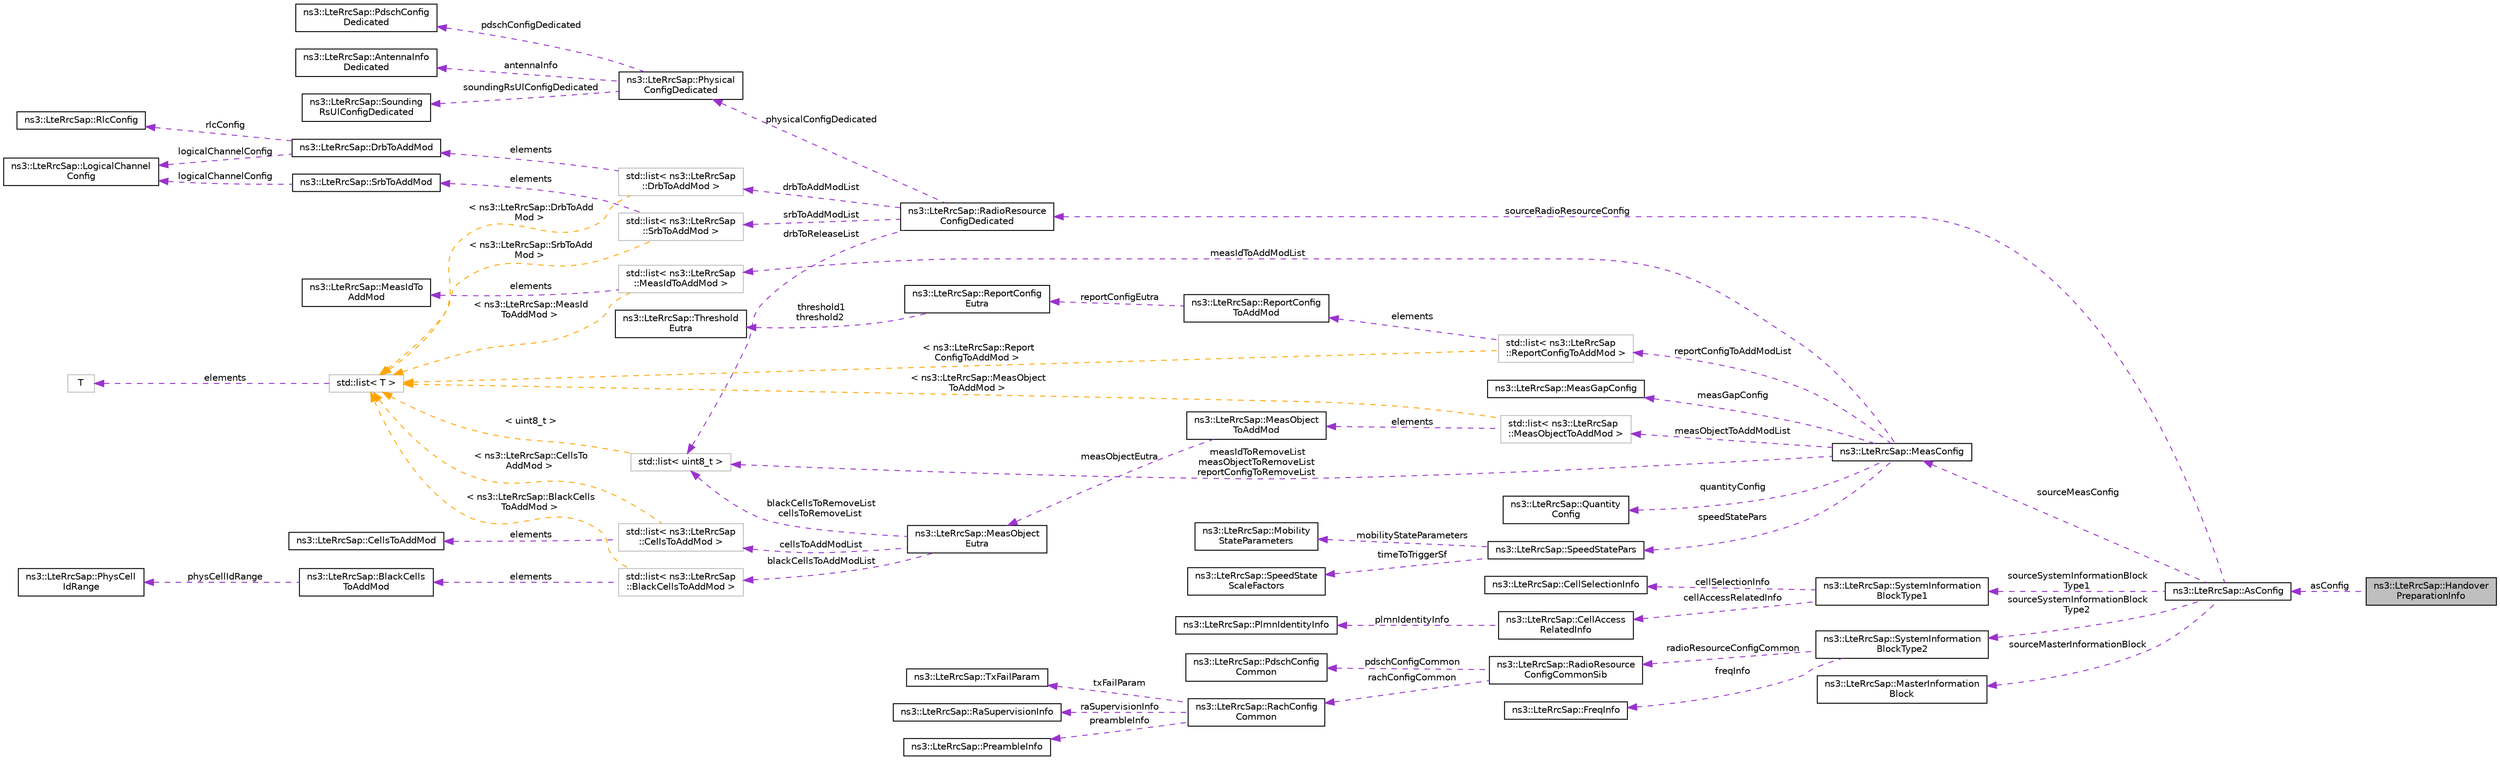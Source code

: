 digraph "ns3::LteRrcSap::HandoverPreparationInfo"
{
 // LATEX_PDF_SIZE
  edge [fontname="Helvetica",fontsize="10",labelfontname="Helvetica",labelfontsize="10"];
  node [fontname="Helvetica",fontsize="10",shape=record];
  rankdir="LR";
  Node1 [label="ns3::LteRrcSap::Handover\lPreparationInfo",height=0.2,width=0.4,color="black", fillcolor="grey75", style="filled", fontcolor="black",tooltip="HandoverPreparationInfo structure."];
  Node2 -> Node1 [dir="back",color="darkorchid3",fontsize="10",style="dashed",label=" asConfig" ,fontname="Helvetica"];
  Node2 [label="ns3::LteRrcSap::AsConfig",height=0.2,width=0.4,color="black", fillcolor="white", style="filled",URL="$structns3_1_1_lte_rrc_sap_1_1_as_config.html",tooltip="AsConfig structure."];
  Node3 -> Node2 [dir="back",color="darkorchid3",fontsize="10",style="dashed",label=" sourceMeasConfig" ,fontname="Helvetica"];
  Node3 [label="ns3::LteRrcSap::MeasConfig",height=0.2,width=0.4,color="black", fillcolor="white", style="filled",URL="$structns3_1_1_lte_rrc_sap_1_1_meas_config.html",tooltip="MeasConfig structure."];
  Node4 -> Node3 [dir="back",color="darkorchid3",fontsize="10",style="dashed",label=" measIdToAddModList" ,fontname="Helvetica"];
  Node4 [label="std::list\< ns3::LteRrcSap\l::MeasIdToAddMod \>",height=0.2,width=0.4,color="grey75", fillcolor="white", style="filled",tooltip=" "];
  Node5 -> Node4 [dir="back",color="darkorchid3",fontsize="10",style="dashed",label=" elements" ,fontname="Helvetica"];
  Node5 [label="ns3::LteRrcSap::MeasIdTo\lAddMod",height=0.2,width=0.4,color="black", fillcolor="white", style="filled",URL="$structns3_1_1_lte_rrc_sap_1_1_meas_id_to_add_mod.html",tooltip="MeasIdToAddMod structure."];
  Node6 -> Node4 [dir="back",color="orange",fontsize="10",style="dashed",label=" \< ns3::LteRrcSap::MeasId\lToAddMod \>" ,fontname="Helvetica"];
  Node6 [label="std::list\< T \>",height=0.2,width=0.4,color="grey75", fillcolor="white", style="filled",tooltip=" "];
  Node7 -> Node6 [dir="back",color="darkorchid3",fontsize="10",style="dashed",label=" elements" ,fontname="Helvetica"];
  Node7 [label="T",height=0.2,width=0.4,color="grey75", fillcolor="white", style="filled",tooltip=" "];
  Node8 -> Node3 [dir="back",color="darkorchid3",fontsize="10",style="dashed",label=" reportConfigToAddModList" ,fontname="Helvetica"];
  Node8 [label="std::list\< ns3::LteRrcSap\l::ReportConfigToAddMod \>",height=0.2,width=0.4,color="grey75", fillcolor="white", style="filled",tooltip=" "];
  Node9 -> Node8 [dir="back",color="darkorchid3",fontsize="10",style="dashed",label=" elements" ,fontname="Helvetica"];
  Node9 [label="ns3::LteRrcSap::ReportConfig\lToAddMod",height=0.2,width=0.4,color="black", fillcolor="white", style="filled",URL="$structns3_1_1_lte_rrc_sap_1_1_report_config_to_add_mod.html",tooltip="ReportConfigToAddMod structure."];
  Node10 -> Node9 [dir="back",color="darkorchid3",fontsize="10",style="dashed",label=" reportConfigEutra" ,fontname="Helvetica"];
  Node10 [label="ns3::LteRrcSap::ReportConfig\lEutra",height=0.2,width=0.4,color="black", fillcolor="white", style="filled",URL="$structns3_1_1_lte_rrc_sap_1_1_report_config_eutra.html",tooltip="Specifies criteria for triggering of an E-UTRA measurement reporting event."];
  Node11 -> Node10 [dir="back",color="darkorchid3",fontsize="10",style="dashed",label=" threshold1\nthreshold2" ,fontname="Helvetica"];
  Node11 [label="ns3::LteRrcSap::Threshold\lEutra",height=0.2,width=0.4,color="black", fillcolor="white", style="filled",URL="$structns3_1_1_lte_rrc_sap_1_1_threshold_eutra.html",tooltip="Threshold for event evaluation."];
  Node6 -> Node8 [dir="back",color="orange",fontsize="10",style="dashed",label=" \< ns3::LteRrcSap::Report\lConfigToAddMod \>" ,fontname="Helvetica"];
  Node12 -> Node3 [dir="back",color="darkorchid3",fontsize="10",style="dashed",label=" measIdToRemoveList\nmeasObjectToRemoveList\nreportConfigToRemoveList" ,fontname="Helvetica"];
  Node12 [label="std::list\< uint8_t \>",height=0.2,width=0.4,color="grey75", fillcolor="white", style="filled",tooltip=" "];
  Node6 -> Node12 [dir="back",color="orange",fontsize="10",style="dashed",label=" \< uint8_t \>" ,fontname="Helvetica"];
  Node13 -> Node3 [dir="back",color="darkorchid3",fontsize="10",style="dashed",label=" quantityConfig" ,fontname="Helvetica"];
  Node13 [label="ns3::LteRrcSap::Quantity\lConfig",height=0.2,width=0.4,color="black", fillcolor="white", style="filled",URL="$structns3_1_1_lte_rrc_sap_1_1_quantity_config.html",tooltip="QuantityConfig structure."];
  Node14 -> Node3 [dir="back",color="darkorchid3",fontsize="10",style="dashed",label=" speedStatePars" ,fontname="Helvetica"];
  Node14 [label="ns3::LteRrcSap::SpeedStatePars",height=0.2,width=0.4,color="black", fillcolor="white", style="filled",URL="$structns3_1_1_lte_rrc_sap_1_1_speed_state_pars.html",tooltip="SpeedStatePars structure."];
  Node15 -> Node14 [dir="back",color="darkorchid3",fontsize="10",style="dashed",label=" mobilityStateParameters" ,fontname="Helvetica"];
  Node15 [label="ns3::LteRrcSap::Mobility\lStateParameters",height=0.2,width=0.4,color="black", fillcolor="white", style="filled",URL="$structns3_1_1_lte_rrc_sap_1_1_mobility_state_parameters.html",tooltip="MobilityStateParameters structure."];
  Node16 -> Node14 [dir="back",color="darkorchid3",fontsize="10",style="dashed",label=" timeToTriggerSf" ,fontname="Helvetica"];
  Node16 [label="ns3::LteRrcSap::SpeedState\lScaleFactors",height=0.2,width=0.4,color="black", fillcolor="white", style="filled",URL="$structns3_1_1_lte_rrc_sap_1_1_speed_state_scale_factors.html",tooltip="SpeedStateScaleFactors structure."];
  Node17 -> Node3 [dir="back",color="darkorchid3",fontsize="10",style="dashed",label=" measObjectToAddModList" ,fontname="Helvetica"];
  Node17 [label="std::list\< ns3::LteRrcSap\l::MeasObjectToAddMod \>",height=0.2,width=0.4,color="grey75", fillcolor="white", style="filled",tooltip=" "];
  Node18 -> Node17 [dir="back",color="darkorchid3",fontsize="10",style="dashed",label=" elements" ,fontname="Helvetica"];
  Node18 [label="ns3::LteRrcSap::MeasObject\lToAddMod",height=0.2,width=0.4,color="black", fillcolor="white", style="filled",URL="$structns3_1_1_lte_rrc_sap_1_1_meas_object_to_add_mod.html",tooltip="MeasObjectToAddMod structure."];
  Node19 -> Node18 [dir="back",color="darkorchid3",fontsize="10",style="dashed",label=" measObjectEutra" ,fontname="Helvetica"];
  Node19 [label="ns3::LteRrcSap::MeasObject\lEutra",height=0.2,width=0.4,color="black", fillcolor="white", style="filled",URL="$structns3_1_1_lte_rrc_sap_1_1_meas_object_eutra.html",tooltip="MeasObjectEutra structure."];
  Node12 -> Node19 [dir="back",color="darkorchid3",fontsize="10",style="dashed",label=" blackCellsToRemoveList\ncellsToRemoveList" ,fontname="Helvetica"];
  Node20 -> Node19 [dir="back",color="darkorchid3",fontsize="10",style="dashed",label=" cellsToAddModList" ,fontname="Helvetica"];
  Node20 [label="std::list\< ns3::LteRrcSap\l::CellsToAddMod \>",height=0.2,width=0.4,color="grey75", fillcolor="white", style="filled",tooltip=" "];
  Node21 -> Node20 [dir="back",color="darkorchid3",fontsize="10",style="dashed",label=" elements" ,fontname="Helvetica"];
  Node21 [label="ns3::LteRrcSap::CellsToAddMod",height=0.2,width=0.4,color="black", fillcolor="white", style="filled",URL="$structns3_1_1_lte_rrc_sap_1_1_cells_to_add_mod.html",tooltip="CellsToAddMod structure."];
  Node6 -> Node20 [dir="back",color="orange",fontsize="10",style="dashed",label=" \< ns3::LteRrcSap::CellsTo\lAddMod \>" ,fontname="Helvetica"];
  Node22 -> Node19 [dir="back",color="darkorchid3",fontsize="10",style="dashed",label=" blackCellsToAddModList" ,fontname="Helvetica"];
  Node22 [label="std::list\< ns3::LteRrcSap\l::BlackCellsToAddMod \>",height=0.2,width=0.4,color="grey75", fillcolor="white", style="filled",tooltip=" "];
  Node23 -> Node22 [dir="back",color="darkorchid3",fontsize="10",style="dashed",label=" elements" ,fontname="Helvetica"];
  Node23 [label="ns3::LteRrcSap::BlackCells\lToAddMod",height=0.2,width=0.4,color="black", fillcolor="white", style="filled",URL="$structns3_1_1_lte_rrc_sap_1_1_black_cells_to_add_mod.html",tooltip="BlackCellsToAddMod structure."];
  Node24 -> Node23 [dir="back",color="darkorchid3",fontsize="10",style="dashed",label=" physCellIdRange" ,fontname="Helvetica"];
  Node24 [label="ns3::LteRrcSap::PhysCell\lIdRange",height=0.2,width=0.4,color="black", fillcolor="white", style="filled",URL="$structns3_1_1_lte_rrc_sap_1_1_phys_cell_id_range.html",tooltip="PhysCellIdRange structure."];
  Node6 -> Node22 [dir="back",color="orange",fontsize="10",style="dashed",label=" \< ns3::LteRrcSap::BlackCells\lToAddMod \>" ,fontname="Helvetica"];
  Node6 -> Node17 [dir="back",color="orange",fontsize="10",style="dashed",label=" \< ns3::LteRrcSap::MeasObject\lToAddMod \>" ,fontname="Helvetica"];
  Node25 -> Node3 [dir="back",color="darkorchid3",fontsize="10",style="dashed",label=" measGapConfig" ,fontname="Helvetica"];
  Node25 [label="ns3::LteRrcSap::MeasGapConfig",height=0.2,width=0.4,color="black", fillcolor="white", style="filled",URL="$structns3_1_1_lte_rrc_sap_1_1_meas_gap_config.html",tooltip="MeasGapConfig structure."];
  Node26 -> Node2 [dir="back",color="darkorchid3",fontsize="10",style="dashed",label=" sourceSystemInformationBlock\lType1" ,fontname="Helvetica"];
  Node26 [label="ns3::LteRrcSap::SystemInformation\lBlockType1",height=0.2,width=0.4,color="black", fillcolor="white", style="filled",URL="$structns3_1_1_lte_rrc_sap_1_1_system_information_block_type1.html",tooltip="SystemInformationBlockType1 structure."];
  Node27 -> Node26 [dir="back",color="darkorchid3",fontsize="10",style="dashed",label=" cellSelectionInfo" ,fontname="Helvetica"];
  Node27 [label="ns3::LteRrcSap::CellSelectionInfo",height=0.2,width=0.4,color="black", fillcolor="white", style="filled",URL="$structns3_1_1_lte_rrc_sap_1_1_cell_selection_info.html",tooltip="CellSelectionInfo structure."];
  Node28 -> Node26 [dir="back",color="darkorchid3",fontsize="10",style="dashed",label=" cellAccessRelatedInfo" ,fontname="Helvetica"];
  Node28 [label="ns3::LteRrcSap::CellAccess\lRelatedInfo",height=0.2,width=0.4,color="black", fillcolor="white", style="filled",URL="$structns3_1_1_lte_rrc_sap_1_1_cell_access_related_info.html",tooltip="CellAccessRelatedInfo structure."];
  Node29 -> Node28 [dir="back",color="darkorchid3",fontsize="10",style="dashed",label=" plmnIdentityInfo" ,fontname="Helvetica"];
  Node29 [label="ns3::LteRrcSap::PlmnIdentityInfo",height=0.2,width=0.4,color="black", fillcolor="white", style="filled",URL="$structns3_1_1_lte_rrc_sap_1_1_plmn_identity_info.html",tooltip="PlmnIdentityInfo structure."];
  Node30 -> Node2 [dir="back",color="darkorchid3",fontsize="10",style="dashed",label=" sourceSystemInformationBlock\lType2" ,fontname="Helvetica"];
  Node30 [label="ns3::LteRrcSap::SystemInformation\lBlockType2",height=0.2,width=0.4,color="black", fillcolor="white", style="filled",URL="$structns3_1_1_lte_rrc_sap_1_1_system_information_block_type2.html",tooltip="SystemInformationBlockType2 structure."];
  Node31 -> Node30 [dir="back",color="darkorchid3",fontsize="10",style="dashed",label=" radioResourceConfigCommon" ,fontname="Helvetica"];
  Node31 [label="ns3::LteRrcSap::RadioResource\lConfigCommonSib",height=0.2,width=0.4,color="black", fillcolor="white", style="filled",URL="$structns3_1_1_lte_rrc_sap_1_1_radio_resource_config_common_sib.html",tooltip="RadioResourceConfigCommonSib structure."];
  Node32 -> Node31 [dir="back",color="darkorchid3",fontsize="10",style="dashed",label=" pdschConfigCommon" ,fontname="Helvetica"];
  Node32 [label="ns3::LteRrcSap::PdschConfig\lCommon",height=0.2,width=0.4,color="black", fillcolor="white", style="filled",URL="$structns3_1_1_lte_rrc_sap_1_1_pdsch_config_common.html",tooltip="PdschConfigCommon structure."];
  Node33 -> Node31 [dir="back",color="darkorchid3",fontsize="10",style="dashed",label=" rachConfigCommon" ,fontname="Helvetica"];
  Node33 [label="ns3::LteRrcSap::RachConfig\lCommon",height=0.2,width=0.4,color="black", fillcolor="white", style="filled",URL="$structns3_1_1_lte_rrc_sap_1_1_rach_config_common.html",tooltip="RachConfigCommon structure."];
  Node34 -> Node33 [dir="back",color="darkorchid3",fontsize="10",style="dashed",label=" txFailParam" ,fontname="Helvetica"];
  Node34 [label="ns3::LteRrcSap::TxFailParam",height=0.2,width=0.4,color="black", fillcolor="white", style="filled",URL="$structns3_1_1_lte_rrc_sap_1_1_tx_fail_param.html",tooltip="TxFailParams structure."];
  Node35 -> Node33 [dir="back",color="darkorchid3",fontsize="10",style="dashed",label=" raSupervisionInfo" ,fontname="Helvetica"];
  Node35 [label="ns3::LteRrcSap::RaSupervisionInfo",height=0.2,width=0.4,color="black", fillcolor="white", style="filled",URL="$structns3_1_1_lte_rrc_sap_1_1_ra_supervision_info.html",tooltip="RaSupervisionInfo structure."];
  Node36 -> Node33 [dir="back",color="darkorchid3",fontsize="10",style="dashed",label=" preambleInfo" ,fontname="Helvetica"];
  Node36 [label="ns3::LteRrcSap::PreambleInfo",height=0.2,width=0.4,color="black", fillcolor="white", style="filled",URL="$structns3_1_1_lte_rrc_sap_1_1_preamble_info.html",tooltip="PreambleInfo structure."];
  Node37 -> Node30 [dir="back",color="darkorchid3",fontsize="10",style="dashed",label=" freqInfo" ,fontname="Helvetica"];
  Node37 [label="ns3::LteRrcSap::FreqInfo",height=0.2,width=0.4,color="black", fillcolor="white", style="filled",URL="$structns3_1_1_lte_rrc_sap_1_1_freq_info.html",tooltip="FreqInfo structure."];
  Node38 -> Node2 [dir="back",color="darkorchid3",fontsize="10",style="dashed",label=" sourceRadioResourceConfig" ,fontname="Helvetica"];
  Node38 [label="ns3::LteRrcSap::RadioResource\lConfigDedicated",height=0.2,width=0.4,color="black", fillcolor="white", style="filled",URL="$structns3_1_1_lte_rrc_sap_1_1_radio_resource_config_dedicated.html",tooltip="RadioResourceConfigDedicated structure."];
  Node39 -> Node38 [dir="back",color="darkorchid3",fontsize="10",style="dashed",label=" physicalConfigDedicated" ,fontname="Helvetica"];
  Node39 [label="ns3::LteRrcSap::Physical\lConfigDedicated",height=0.2,width=0.4,color="black", fillcolor="white", style="filled",URL="$structns3_1_1_lte_rrc_sap_1_1_physical_config_dedicated.html",tooltip="PhysicalConfigDedicated structure."];
  Node40 -> Node39 [dir="back",color="darkorchid3",fontsize="10",style="dashed",label=" pdschConfigDedicated" ,fontname="Helvetica"];
  Node40 [label="ns3::LteRrcSap::PdschConfig\lDedicated",height=0.2,width=0.4,color="black", fillcolor="white", style="filled",URL="$structns3_1_1_lte_rrc_sap_1_1_pdsch_config_dedicated.html",tooltip="PdschConfigDedicated structure."];
  Node41 -> Node39 [dir="back",color="darkorchid3",fontsize="10",style="dashed",label=" antennaInfo" ,fontname="Helvetica"];
  Node41 [label="ns3::LteRrcSap::AntennaInfo\lDedicated",height=0.2,width=0.4,color="black", fillcolor="white", style="filled",URL="$structns3_1_1_lte_rrc_sap_1_1_antenna_info_dedicated.html",tooltip="AntennaInfoDedicated structure."];
  Node42 -> Node39 [dir="back",color="darkorchid3",fontsize="10",style="dashed",label=" soundingRsUlConfigDedicated" ,fontname="Helvetica"];
  Node42 [label="ns3::LteRrcSap::Sounding\lRsUlConfigDedicated",height=0.2,width=0.4,color="black", fillcolor="white", style="filled",URL="$structns3_1_1_lte_rrc_sap_1_1_sounding_rs_ul_config_dedicated.html",tooltip="SoundingRsUlConfigDedicated structure."];
  Node12 -> Node38 [dir="back",color="darkorchid3",fontsize="10",style="dashed",label=" drbToReleaseList" ,fontname="Helvetica"];
  Node43 -> Node38 [dir="back",color="darkorchid3",fontsize="10",style="dashed",label=" drbToAddModList" ,fontname="Helvetica"];
  Node43 [label="std::list\< ns3::LteRrcSap\l::DrbToAddMod \>",height=0.2,width=0.4,color="grey75", fillcolor="white", style="filled",tooltip=" "];
  Node44 -> Node43 [dir="back",color="darkorchid3",fontsize="10",style="dashed",label=" elements" ,fontname="Helvetica"];
  Node44 [label="ns3::LteRrcSap::DrbToAddMod",height=0.2,width=0.4,color="black", fillcolor="white", style="filled",URL="$structns3_1_1_lte_rrc_sap_1_1_drb_to_add_mod.html",tooltip="DrbToAddMod structure."];
  Node45 -> Node44 [dir="back",color="darkorchid3",fontsize="10",style="dashed",label=" rlcConfig" ,fontname="Helvetica"];
  Node45 [label="ns3::LteRrcSap::RlcConfig",height=0.2,width=0.4,color="black", fillcolor="white", style="filled",URL="$structns3_1_1_lte_rrc_sap_1_1_rlc_config.html",tooltip="RlcConfig structure."];
  Node46 -> Node44 [dir="back",color="darkorchid3",fontsize="10",style="dashed",label=" logicalChannelConfig" ,fontname="Helvetica"];
  Node46 [label="ns3::LteRrcSap::LogicalChannel\lConfig",height=0.2,width=0.4,color="black", fillcolor="white", style="filled",URL="$structns3_1_1_lte_rrc_sap_1_1_logical_channel_config.html",tooltip="LogicalChannelConfig structure."];
  Node6 -> Node43 [dir="back",color="orange",fontsize="10",style="dashed",label=" \< ns3::LteRrcSap::DrbToAdd\lMod \>" ,fontname="Helvetica"];
  Node47 -> Node38 [dir="back",color="darkorchid3",fontsize="10",style="dashed",label=" srbToAddModList" ,fontname="Helvetica"];
  Node47 [label="std::list\< ns3::LteRrcSap\l::SrbToAddMod \>",height=0.2,width=0.4,color="grey75", fillcolor="white", style="filled",tooltip=" "];
  Node48 -> Node47 [dir="back",color="darkorchid3",fontsize="10",style="dashed",label=" elements" ,fontname="Helvetica"];
  Node48 [label="ns3::LteRrcSap::SrbToAddMod",height=0.2,width=0.4,color="black", fillcolor="white", style="filled",URL="$structns3_1_1_lte_rrc_sap_1_1_srb_to_add_mod.html",tooltip="SrbToAddMod structure."];
  Node46 -> Node48 [dir="back",color="darkorchid3",fontsize="10",style="dashed",label=" logicalChannelConfig" ,fontname="Helvetica"];
  Node6 -> Node47 [dir="back",color="orange",fontsize="10",style="dashed",label=" \< ns3::LteRrcSap::SrbToAdd\lMod \>" ,fontname="Helvetica"];
  Node49 -> Node2 [dir="back",color="darkorchid3",fontsize="10",style="dashed",label=" sourceMasterInformationBlock" ,fontname="Helvetica"];
  Node49 [label="ns3::LteRrcSap::MasterInformation\lBlock",height=0.2,width=0.4,color="black", fillcolor="white", style="filled",URL="$structns3_1_1_lte_rrc_sap_1_1_master_information_block.html",tooltip="MasterInformationBlock structure."];
}
